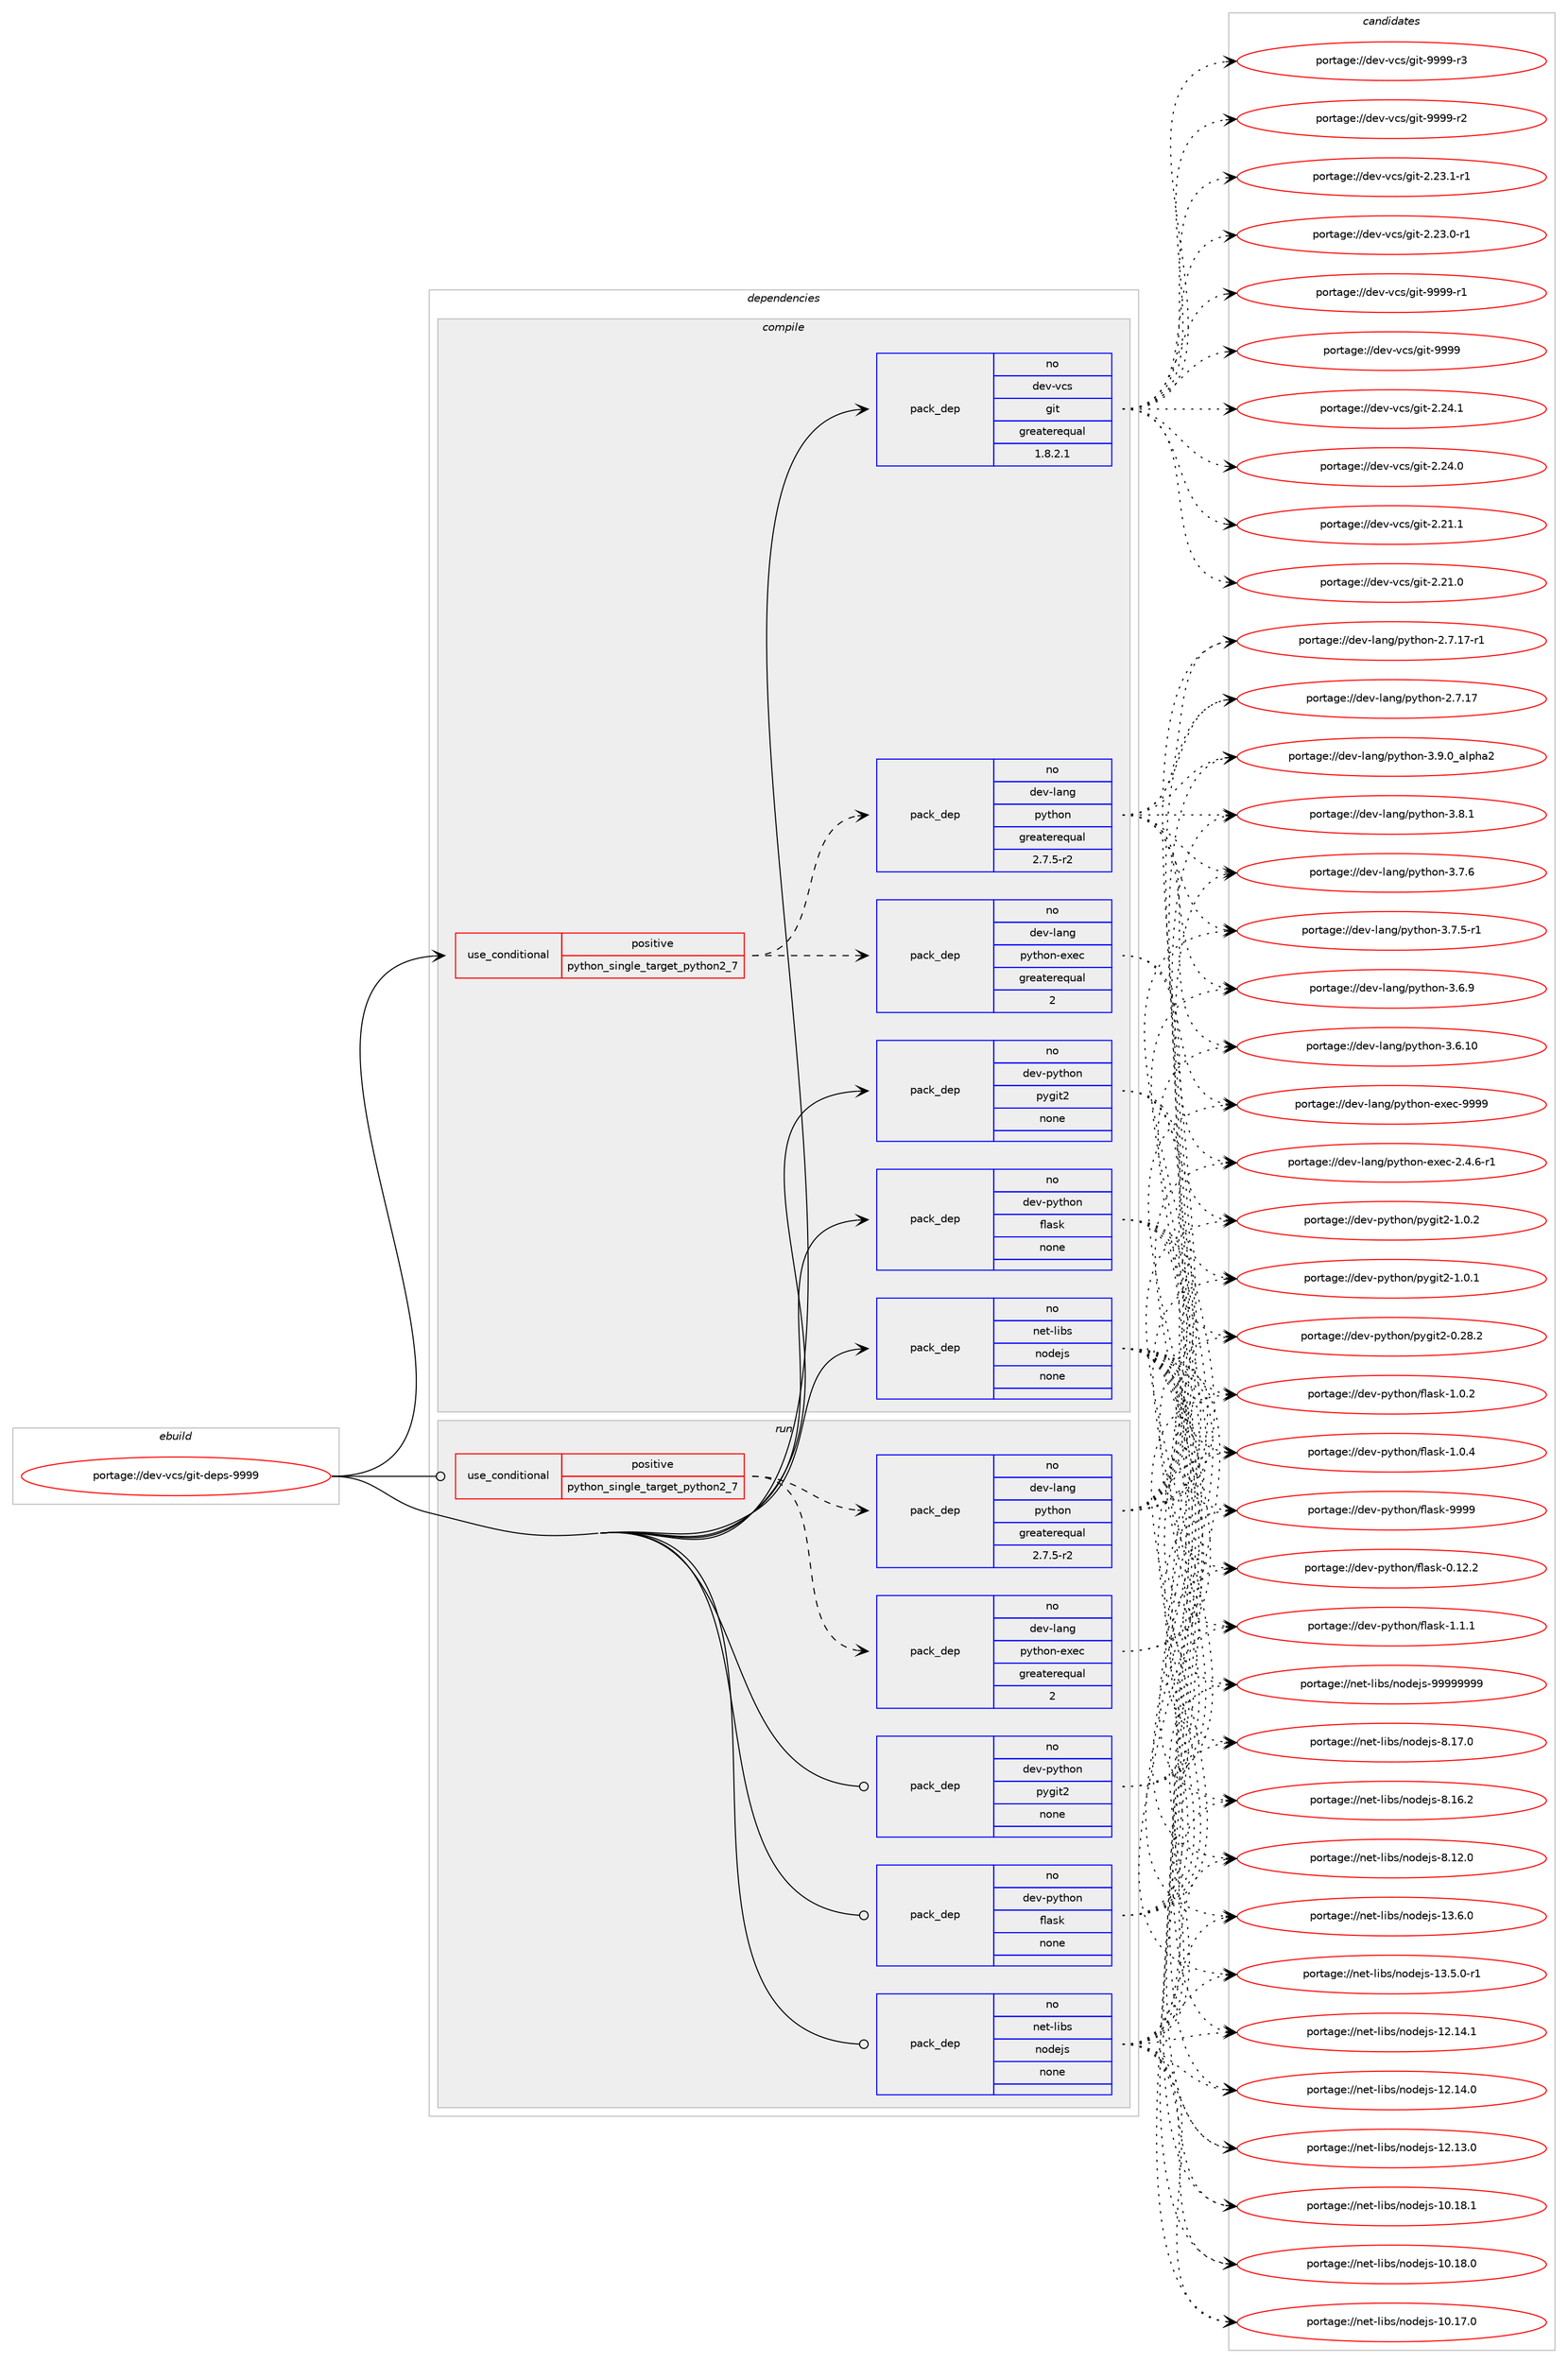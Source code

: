 digraph prolog {

# *************
# Graph options
# *************

newrank=true;
concentrate=true;
compound=true;
graph [rankdir=LR,fontname=Helvetica,fontsize=10,ranksep=1.5];#, ranksep=2.5, nodesep=0.2];
edge  [arrowhead=vee];
node  [fontname=Helvetica,fontsize=10];

# **********
# The ebuild
# **********

subgraph cluster_leftcol {
color=gray;
label=<<i>ebuild</i>>;
id [label="portage://dev-vcs/git-deps-9999", color=red, width=4, href="../dev-vcs/git-deps-9999.svg"];
}

# ****************
# The dependencies
# ****************

subgraph cluster_midcol {
color=gray;
label=<<i>dependencies</i>>;
subgraph cluster_compile {
fillcolor="#eeeeee";
style=filled;
label=<<i>compile</i>>;
subgraph cond60780 {
dependency293822 [label=<<TABLE BORDER="0" CELLBORDER="1" CELLSPACING="0" CELLPADDING="4"><TR><TD ROWSPAN="3" CELLPADDING="10">use_conditional</TD></TR><TR><TD>positive</TD></TR><TR><TD>python_single_target_python2_7</TD></TR></TABLE>>, shape=none, color=red];
subgraph pack228492 {
dependency293823 [label=<<TABLE BORDER="0" CELLBORDER="1" CELLSPACING="0" CELLPADDING="4" WIDTH="220"><TR><TD ROWSPAN="6" CELLPADDING="30">pack_dep</TD></TR><TR><TD WIDTH="110">no</TD></TR><TR><TD>dev-lang</TD></TR><TR><TD>python</TD></TR><TR><TD>greaterequal</TD></TR><TR><TD>2.7.5-r2</TD></TR></TABLE>>, shape=none, color=blue];
}
dependency293822:e -> dependency293823:w [weight=20,style="dashed",arrowhead="vee"];
subgraph pack228493 {
dependency293824 [label=<<TABLE BORDER="0" CELLBORDER="1" CELLSPACING="0" CELLPADDING="4" WIDTH="220"><TR><TD ROWSPAN="6" CELLPADDING="30">pack_dep</TD></TR><TR><TD WIDTH="110">no</TD></TR><TR><TD>dev-lang</TD></TR><TR><TD>python-exec</TD></TR><TR><TD>greaterequal</TD></TR><TR><TD>2</TD></TR></TABLE>>, shape=none, color=blue];
}
dependency293822:e -> dependency293824:w [weight=20,style="dashed",arrowhead="vee"];
}
id:e -> dependency293822:w [weight=20,style="solid",arrowhead="vee"];
subgraph pack228494 {
dependency293825 [label=<<TABLE BORDER="0" CELLBORDER="1" CELLSPACING="0" CELLPADDING="4" WIDTH="220"><TR><TD ROWSPAN="6" CELLPADDING="30">pack_dep</TD></TR><TR><TD WIDTH="110">no</TD></TR><TR><TD>dev-python</TD></TR><TR><TD>flask</TD></TR><TR><TD>none</TD></TR><TR><TD></TD></TR></TABLE>>, shape=none, color=blue];
}
id:e -> dependency293825:w [weight=20,style="solid",arrowhead="vee"];
subgraph pack228495 {
dependency293826 [label=<<TABLE BORDER="0" CELLBORDER="1" CELLSPACING="0" CELLPADDING="4" WIDTH="220"><TR><TD ROWSPAN="6" CELLPADDING="30">pack_dep</TD></TR><TR><TD WIDTH="110">no</TD></TR><TR><TD>dev-python</TD></TR><TR><TD>pygit2</TD></TR><TR><TD>none</TD></TR><TR><TD></TD></TR></TABLE>>, shape=none, color=blue];
}
id:e -> dependency293826:w [weight=20,style="solid",arrowhead="vee"];
subgraph pack228496 {
dependency293827 [label=<<TABLE BORDER="0" CELLBORDER="1" CELLSPACING="0" CELLPADDING="4" WIDTH="220"><TR><TD ROWSPAN="6" CELLPADDING="30">pack_dep</TD></TR><TR><TD WIDTH="110">no</TD></TR><TR><TD>dev-vcs</TD></TR><TR><TD>git</TD></TR><TR><TD>greaterequal</TD></TR><TR><TD>1.8.2.1</TD></TR></TABLE>>, shape=none, color=blue];
}
id:e -> dependency293827:w [weight=20,style="solid",arrowhead="vee"];
subgraph pack228497 {
dependency293828 [label=<<TABLE BORDER="0" CELLBORDER="1" CELLSPACING="0" CELLPADDING="4" WIDTH="220"><TR><TD ROWSPAN="6" CELLPADDING="30">pack_dep</TD></TR><TR><TD WIDTH="110">no</TD></TR><TR><TD>net-libs</TD></TR><TR><TD>nodejs</TD></TR><TR><TD>none</TD></TR><TR><TD></TD></TR></TABLE>>, shape=none, color=blue];
}
id:e -> dependency293828:w [weight=20,style="solid",arrowhead="vee"];
}
subgraph cluster_compileandrun {
fillcolor="#eeeeee";
style=filled;
label=<<i>compile and run</i>>;
}
subgraph cluster_run {
fillcolor="#eeeeee";
style=filled;
label=<<i>run</i>>;
subgraph cond60781 {
dependency293829 [label=<<TABLE BORDER="0" CELLBORDER="1" CELLSPACING="0" CELLPADDING="4"><TR><TD ROWSPAN="3" CELLPADDING="10">use_conditional</TD></TR><TR><TD>positive</TD></TR><TR><TD>python_single_target_python2_7</TD></TR></TABLE>>, shape=none, color=red];
subgraph pack228498 {
dependency293830 [label=<<TABLE BORDER="0" CELLBORDER="1" CELLSPACING="0" CELLPADDING="4" WIDTH="220"><TR><TD ROWSPAN="6" CELLPADDING="30">pack_dep</TD></TR><TR><TD WIDTH="110">no</TD></TR><TR><TD>dev-lang</TD></TR><TR><TD>python</TD></TR><TR><TD>greaterequal</TD></TR><TR><TD>2.7.5-r2</TD></TR></TABLE>>, shape=none, color=blue];
}
dependency293829:e -> dependency293830:w [weight=20,style="dashed",arrowhead="vee"];
subgraph pack228499 {
dependency293831 [label=<<TABLE BORDER="0" CELLBORDER="1" CELLSPACING="0" CELLPADDING="4" WIDTH="220"><TR><TD ROWSPAN="6" CELLPADDING="30">pack_dep</TD></TR><TR><TD WIDTH="110">no</TD></TR><TR><TD>dev-lang</TD></TR><TR><TD>python-exec</TD></TR><TR><TD>greaterequal</TD></TR><TR><TD>2</TD></TR></TABLE>>, shape=none, color=blue];
}
dependency293829:e -> dependency293831:w [weight=20,style="dashed",arrowhead="vee"];
}
id:e -> dependency293829:w [weight=20,style="solid",arrowhead="odot"];
subgraph pack228500 {
dependency293832 [label=<<TABLE BORDER="0" CELLBORDER="1" CELLSPACING="0" CELLPADDING="4" WIDTH="220"><TR><TD ROWSPAN="6" CELLPADDING="30">pack_dep</TD></TR><TR><TD WIDTH="110">no</TD></TR><TR><TD>dev-python</TD></TR><TR><TD>flask</TD></TR><TR><TD>none</TD></TR><TR><TD></TD></TR></TABLE>>, shape=none, color=blue];
}
id:e -> dependency293832:w [weight=20,style="solid",arrowhead="odot"];
subgraph pack228501 {
dependency293833 [label=<<TABLE BORDER="0" CELLBORDER="1" CELLSPACING="0" CELLPADDING="4" WIDTH="220"><TR><TD ROWSPAN="6" CELLPADDING="30">pack_dep</TD></TR><TR><TD WIDTH="110">no</TD></TR><TR><TD>dev-python</TD></TR><TR><TD>pygit2</TD></TR><TR><TD>none</TD></TR><TR><TD></TD></TR></TABLE>>, shape=none, color=blue];
}
id:e -> dependency293833:w [weight=20,style="solid",arrowhead="odot"];
subgraph pack228502 {
dependency293834 [label=<<TABLE BORDER="0" CELLBORDER="1" CELLSPACING="0" CELLPADDING="4" WIDTH="220"><TR><TD ROWSPAN="6" CELLPADDING="30">pack_dep</TD></TR><TR><TD WIDTH="110">no</TD></TR><TR><TD>net-libs</TD></TR><TR><TD>nodejs</TD></TR><TR><TD>none</TD></TR><TR><TD></TD></TR></TABLE>>, shape=none, color=blue];
}
id:e -> dependency293834:w [weight=20,style="solid",arrowhead="odot"];
}
}

# **************
# The candidates
# **************

subgraph cluster_choices {
rank=same;
color=gray;
label=<<i>candidates</i>>;

subgraph choice228492 {
color=black;
nodesep=1;
choice10010111845108971101034711212111610411111045514657464895971081121049750 [label="portage://dev-lang/python-3.9.0_alpha2", color=red, width=4,href="../dev-lang/python-3.9.0_alpha2.svg"];
choice100101118451089711010347112121116104111110455146564649 [label="portage://dev-lang/python-3.8.1", color=red, width=4,href="../dev-lang/python-3.8.1.svg"];
choice100101118451089711010347112121116104111110455146554654 [label="portage://dev-lang/python-3.7.6", color=red, width=4,href="../dev-lang/python-3.7.6.svg"];
choice1001011184510897110103471121211161041111104551465546534511449 [label="portage://dev-lang/python-3.7.5-r1", color=red, width=4,href="../dev-lang/python-3.7.5-r1.svg"];
choice100101118451089711010347112121116104111110455146544657 [label="portage://dev-lang/python-3.6.9", color=red, width=4,href="../dev-lang/python-3.6.9.svg"];
choice10010111845108971101034711212111610411111045514654464948 [label="portage://dev-lang/python-3.6.10", color=red, width=4,href="../dev-lang/python-3.6.10.svg"];
choice100101118451089711010347112121116104111110455046554649554511449 [label="portage://dev-lang/python-2.7.17-r1", color=red, width=4,href="../dev-lang/python-2.7.17-r1.svg"];
choice10010111845108971101034711212111610411111045504655464955 [label="portage://dev-lang/python-2.7.17", color=red, width=4,href="../dev-lang/python-2.7.17.svg"];
dependency293823:e -> choice10010111845108971101034711212111610411111045514657464895971081121049750:w [style=dotted,weight="100"];
dependency293823:e -> choice100101118451089711010347112121116104111110455146564649:w [style=dotted,weight="100"];
dependency293823:e -> choice100101118451089711010347112121116104111110455146554654:w [style=dotted,weight="100"];
dependency293823:e -> choice1001011184510897110103471121211161041111104551465546534511449:w [style=dotted,weight="100"];
dependency293823:e -> choice100101118451089711010347112121116104111110455146544657:w [style=dotted,weight="100"];
dependency293823:e -> choice10010111845108971101034711212111610411111045514654464948:w [style=dotted,weight="100"];
dependency293823:e -> choice100101118451089711010347112121116104111110455046554649554511449:w [style=dotted,weight="100"];
dependency293823:e -> choice10010111845108971101034711212111610411111045504655464955:w [style=dotted,weight="100"];
}
subgraph choice228493 {
color=black;
nodesep=1;
choice10010111845108971101034711212111610411111045101120101994557575757 [label="portage://dev-lang/python-exec-9999", color=red, width=4,href="../dev-lang/python-exec-9999.svg"];
choice10010111845108971101034711212111610411111045101120101994550465246544511449 [label="portage://dev-lang/python-exec-2.4.6-r1", color=red, width=4,href="../dev-lang/python-exec-2.4.6-r1.svg"];
dependency293824:e -> choice10010111845108971101034711212111610411111045101120101994557575757:w [style=dotted,weight="100"];
dependency293824:e -> choice10010111845108971101034711212111610411111045101120101994550465246544511449:w [style=dotted,weight="100"];
}
subgraph choice228494 {
color=black;
nodesep=1;
choice1001011184511212111610411111047102108971151074557575757 [label="portage://dev-python/flask-9999", color=red, width=4,href="../dev-python/flask-9999.svg"];
choice100101118451121211161041111104710210897115107454946494649 [label="portage://dev-python/flask-1.1.1", color=red, width=4,href="../dev-python/flask-1.1.1.svg"];
choice100101118451121211161041111104710210897115107454946484652 [label="portage://dev-python/flask-1.0.4", color=red, width=4,href="../dev-python/flask-1.0.4.svg"];
choice100101118451121211161041111104710210897115107454946484650 [label="portage://dev-python/flask-1.0.2", color=red, width=4,href="../dev-python/flask-1.0.2.svg"];
choice10010111845112121116104111110471021089711510745484649504650 [label="portage://dev-python/flask-0.12.2", color=red, width=4,href="../dev-python/flask-0.12.2.svg"];
dependency293825:e -> choice1001011184511212111610411111047102108971151074557575757:w [style=dotted,weight="100"];
dependency293825:e -> choice100101118451121211161041111104710210897115107454946494649:w [style=dotted,weight="100"];
dependency293825:e -> choice100101118451121211161041111104710210897115107454946484652:w [style=dotted,weight="100"];
dependency293825:e -> choice100101118451121211161041111104710210897115107454946484650:w [style=dotted,weight="100"];
dependency293825:e -> choice10010111845112121116104111110471021089711510745484649504650:w [style=dotted,weight="100"];
}
subgraph choice228495 {
color=black;
nodesep=1;
choice100101118451121211161041111104711212110310511650454946484650 [label="portage://dev-python/pygit2-1.0.2", color=red, width=4,href="../dev-python/pygit2-1.0.2.svg"];
choice100101118451121211161041111104711212110310511650454946484649 [label="portage://dev-python/pygit2-1.0.1", color=red, width=4,href="../dev-python/pygit2-1.0.1.svg"];
choice10010111845112121116104111110471121211031051165045484650564650 [label="portage://dev-python/pygit2-0.28.2", color=red, width=4,href="../dev-python/pygit2-0.28.2.svg"];
dependency293826:e -> choice100101118451121211161041111104711212110310511650454946484650:w [style=dotted,weight="100"];
dependency293826:e -> choice100101118451121211161041111104711212110310511650454946484649:w [style=dotted,weight="100"];
dependency293826:e -> choice10010111845112121116104111110471121211031051165045484650564650:w [style=dotted,weight="100"];
}
subgraph choice228496 {
color=black;
nodesep=1;
choice10010111845118991154710310511645575757574511451 [label="portage://dev-vcs/git-9999-r3", color=red, width=4,href="../dev-vcs/git-9999-r3.svg"];
choice10010111845118991154710310511645575757574511450 [label="portage://dev-vcs/git-9999-r2", color=red, width=4,href="../dev-vcs/git-9999-r2.svg"];
choice10010111845118991154710310511645575757574511449 [label="portage://dev-vcs/git-9999-r1", color=red, width=4,href="../dev-vcs/git-9999-r1.svg"];
choice1001011184511899115471031051164557575757 [label="portage://dev-vcs/git-9999", color=red, width=4,href="../dev-vcs/git-9999.svg"];
choice10010111845118991154710310511645504650524649 [label="portage://dev-vcs/git-2.24.1", color=red, width=4,href="../dev-vcs/git-2.24.1.svg"];
choice10010111845118991154710310511645504650524648 [label="portage://dev-vcs/git-2.24.0", color=red, width=4,href="../dev-vcs/git-2.24.0.svg"];
choice100101118451189911547103105116455046505146494511449 [label="portage://dev-vcs/git-2.23.1-r1", color=red, width=4,href="../dev-vcs/git-2.23.1-r1.svg"];
choice100101118451189911547103105116455046505146484511449 [label="portage://dev-vcs/git-2.23.0-r1", color=red, width=4,href="../dev-vcs/git-2.23.0-r1.svg"];
choice10010111845118991154710310511645504650494649 [label="portage://dev-vcs/git-2.21.1", color=red, width=4,href="../dev-vcs/git-2.21.1.svg"];
choice10010111845118991154710310511645504650494648 [label="portage://dev-vcs/git-2.21.0", color=red, width=4,href="../dev-vcs/git-2.21.0.svg"];
dependency293827:e -> choice10010111845118991154710310511645575757574511451:w [style=dotted,weight="100"];
dependency293827:e -> choice10010111845118991154710310511645575757574511450:w [style=dotted,weight="100"];
dependency293827:e -> choice10010111845118991154710310511645575757574511449:w [style=dotted,weight="100"];
dependency293827:e -> choice1001011184511899115471031051164557575757:w [style=dotted,weight="100"];
dependency293827:e -> choice10010111845118991154710310511645504650524649:w [style=dotted,weight="100"];
dependency293827:e -> choice10010111845118991154710310511645504650524648:w [style=dotted,weight="100"];
dependency293827:e -> choice100101118451189911547103105116455046505146494511449:w [style=dotted,weight="100"];
dependency293827:e -> choice100101118451189911547103105116455046505146484511449:w [style=dotted,weight="100"];
dependency293827:e -> choice10010111845118991154710310511645504650494649:w [style=dotted,weight="100"];
dependency293827:e -> choice10010111845118991154710310511645504650494648:w [style=dotted,weight="100"];
}
subgraph choice228497 {
color=black;
nodesep=1;
choice110101116451081059811547110111100101106115455757575757575757 [label="portage://net-libs/nodejs-99999999", color=red, width=4,href="../net-libs/nodejs-99999999.svg"];
choice11010111645108105981154711011110010110611545564649554648 [label="portage://net-libs/nodejs-8.17.0", color=red, width=4,href="../net-libs/nodejs-8.17.0.svg"];
choice11010111645108105981154711011110010110611545564649544650 [label="portage://net-libs/nodejs-8.16.2", color=red, width=4,href="../net-libs/nodejs-8.16.2.svg"];
choice11010111645108105981154711011110010110611545564649504648 [label="portage://net-libs/nodejs-8.12.0", color=red, width=4,href="../net-libs/nodejs-8.12.0.svg"];
choice11010111645108105981154711011110010110611545495146544648 [label="portage://net-libs/nodejs-13.6.0", color=red, width=4,href="../net-libs/nodejs-13.6.0.svg"];
choice110101116451081059811547110111100101106115454951465346484511449 [label="portage://net-libs/nodejs-13.5.0-r1", color=red, width=4,href="../net-libs/nodejs-13.5.0-r1.svg"];
choice1101011164510810598115471101111001011061154549504649524649 [label="portage://net-libs/nodejs-12.14.1", color=red, width=4,href="../net-libs/nodejs-12.14.1.svg"];
choice1101011164510810598115471101111001011061154549504649524648 [label="portage://net-libs/nodejs-12.14.0", color=red, width=4,href="../net-libs/nodejs-12.14.0.svg"];
choice1101011164510810598115471101111001011061154549504649514648 [label="portage://net-libs/nodejs-12.13.0", color=red, width=4,href="../net-libs/nodejs-12.13.0.svg"];
choice1101011164510810598115471101111001011061154549484649564649 [label="portage://net-libs/nodejs-10.18.1", color=red, width=4,href="../net-libs/nodejs-10.18.1.svg"];
choice1101011164510810598115471101111001011061154549484649564648 [label="portage://net-libs/nodejs-10.18.0", color=red, width=4,href="../net-libs/nodejs-10.18.0.svg"];
choice1101011164510810598115471101111001011061154549484649554648 [label="portage://net-libs/nodejs-10.17.0", color=red, width=4,href="../net-libs/nodejs-10.17.0.svg"];
dependency293828:e -> choice110101116451081059811547110111100101106115455757575757575757:w [style=dotted,weight="100"];
dependency293828:e -> choice11010111645108105981154711011110010110611545564649554648:w [style=dotted,weight="100"];
dependency293828:e -> choice11010111645108105981154711011110010110611545564649544650:w [style=dotted,weight="100"];
dependency293828:e -> choice11010111645108105981154711011110010110611545564649504648:w [style=dotted,weight="100"];
dependency293828:e -> choice11010111645108105981154711011110010110611545495146544648:w [style=dotted,weight="100"];
dependency293828:e -> choice110101116451081059811547110111100101106115454951465346484511449:w [style=dotted,weight="100"];
dependency293828:e -> choice1101011164510810598115471101111001011061154549504649524649:w [style=dotted,weight="100"];
dependency293828:e -> choice1101011164510810598115471101111001011061154549504649524648:w [style=dotted,weight="100"];
dependency293828:e -> choice1101011164510810598115471101111001011061154549504649514648:w [style=dotted,weight="100"];
dependency293828:e -> choice1101011164510810598115471101111001011061154549484649564649:w [style=dotted,weight="100"];
dependency293828:e -> choice1101011164510810598115471101111001011061154549484649564648:w [style=dotted,weight="100"];
dependency293828:e -> choice1101011164510810598115471101111001011061154549484649554648:w [style=dotted,weight="100"];
}
subgraph choice228498 {
color=black;
nodesep=1;
choice10010111845108971101034711212111610411111045514657464895971081121049750 [label="portage://dev-lang/python-3.9.0_alpha2", color=red, width=4,href="../dev-lang/python-3.9.0_alpha2.svg"];
choice100101118451089711010347112121116104111110455146564649 [label="portage://dev-lang/python-3.8.1", color=red, width=4,href="../dev-lang/python-3.8.1.svg"];
choice100101118451089711010347112121116104111110455146554654 [label="portage://dev-lang/python-3.7.6", color=red, width=4,href="../dev-lang/python-3.7.6.svg"];
choice1001011184510897110103471121211161041111104551465546534511449 [label="portage://dev-lang/python-3.7.5-r1", color=red, width=4,href="../dev-lang/python-3.7.5-r1.svg"];
choice100101118451089711010347112121116104111110455146544657 [label="portage://dev-lang/python-3.6.9", color=red, width=4,href="../dev-lang/python-3.6.9.svg"];
choice10010111845108971101034711212111610411111045514654464948 [label="portage://dev-lang/python-3.6.10", color=red, width=4,href="../dev-lang/python-3.6.10.svg"];
choice100101118451089711010347112121116104111110455046554649554511449 [label="portage://dev-lang/python-2.7.17-r1", color=red, width=4,href="../dev-lang/python-2.7.17-r1.svg"];
choice10010111845108971101034711212111610411111045504655464955 [label="portage://dev-lang/python-2.7.17", color=red, width=4,href="../dev-lang/python-2.7.17.svg"];
dependency293830:e -> choice10010111845108971101034711212111610411111045514657464895971081121049750:w [style=dotted,weight="100"];
dependency293830:e -> choice100101118451089711010347112121116104111110455146564649:w [style=dotted,weight="100"];
dependency293830:e -> choice100101118451089711010347112121116104111110455146554654:w [style=dotted,weight="100"];
dependency293830:e -> choice1001011184510897110103471121211161041111104551465546534511449:w [style=dotted,weight="100"];
dependency293830:e -> choice100101118451089711010347112121116104111110455146544657:w [style=dotted,weight="100"];
dependency293830:e -> choice10010111845108971101034711212111610411111045514654464948:w [style=dotted,weight="100"];
dependency293830:e -> choice100101118451089711010347112121116104111110455046554649554511449:w [style=dotted,weight="100"];
dependency293830:e -> choice10010111845108971101034711212111610411111045504655464955:w [style=dotted,weight="100"];
}
subgraph choice228499 {
color=black;
nodesep=1;
choice10010111845108971101034711212111610411111045101120101994557575757 [label="portage://dev-lang/python-exec-9999", color=red, width=4,href="../dev-lang/python-exec-9999.svg"];
choice10010111845108971101034711212111610411111045101120101994550465246544511449 [label="portage://dev-lang/python-exec-2.4.6-r1", color=red, width=4,href="../dev-lang/python-exec-2.4.6-r1.svg"];
dependency293831:e -> choice10010111845108971101034711212111610411111045101120101994557575757:w [style=dotted,weight="100"];
dependency293831:e -> choice10010111845108971101034711212111610411111045101120101994550465246544511449:w [style=dotted,weight="100"];
}
subgraph choice228500 {
color=black;
nodesep=1;
choice1001011184511212111610411111047102108971151074557575757 [label="portage://dev-python/flask-9999", color=red, width=4,href="../dev-python/flask-9999.svg"];
choice100101118451121211161041111104710210897115107454946494649 [label="portage://dev-python/flask-1.1.1", color=red, width=4,href="../dev-python/flask-1.1.1.svg"];
choice100101118451121211161041111104710210897115107454946484652 [label="portage://dev-python/flask-1.0.4", color=red, width=4,href="../dev-python/flask-1.0.4.svg"];
choice100101118451121211161041111104710210897115107454946484650 [label="portage://dev-python/flask-1.0.2", color=red, width=4,href="../dev-python/flask-1.0.2.svg"];
choice10010111845112121116104111110471021089711510745484649504650 [label="portage://dev-python/flask-0.12.2", color=red, width=4,href="../dev-python/flask-0.12.2.svg"];
dependency293832:e -> choice1001011184511212111610411111047102108971151074557575757:w [style=dotted,weight="100"];
dependency293832:e -> choice100101118451121211161041111104710210897115107454946494649:w [style=dotted,weight="100"];
dependency293832:e -> choice100101118451121211161041111104710210897115107454946484652:w [style=dotted,weight="100"];
dependency293832:e -> choice100101118451121211161041111104710210897115107454946484650:w [style=dotted,weight="100"];
dependency293832:e -> choice10010111845112121116104111110471021089711510745484649504650:w [style=dotted,weight="100"];
}
subgraph choice228501 {
color=black;
nodesep=1;
choice100101118451121211161041111104711212110310511650454946484650 [label="portage://dev-python/pygit2-1.0.2", color=red, width=4,href="../dev-python/pygit2-1.0.2.svg"];
choice100101118451121211161041111104711212110310511650454946484649 [label="portage://dev-python/pygit2-1.0.1", color=red, width=4,href="../dev-python/pygit2-1.0.1.svg"];
choice10010111845112121116104111110471121211031051165045484650564650 [label="portage://dev-python/pygit2-0.28.2", color=red, width=4,href="../dev-python/pygit2-0.28.2.svg"];
dependency293833:e -> choice100101118451121211161041111104711212110310511650454946484650:w [style=dotted,weight="100"];
dependency293833:e -> choice100101118451121211161041111104711212110310511650454946484649:w [style=dotted,weight="100"];
dependency293833:e -> choice10010111845112121116104111110471121211031051165045484650564650:w [style=dotted,weight="100"];
}
subgraph choice228502 {
color=black;
nodesep=1;
choice110101116451081059811547110111100101106115455757575757575757 [label="portage://net-libs/nodejs-99999999", color=red, width=4,href="../net-libs/nodejs-99999999.svg"];
choice11010111645108105981154711011110010110611545564649554648 [label="portage://net-libs/nodejs-8.17.0", color=red, width=4,href="../net-libs/nodejs-8.17.0.svg"];
choice11010111645108105981154711011110010110611545564649544650 [label="portage://net-libs/nodejs-8.16.2", color=red, width=4,href="../net-libs/nodejs-8.16.2.svg"];
choice11010111645108105981154711011110010110611545564649504648 [label="portage://net-libs/nodejs-8.12.0", color=red, width=4,href="../net-libs/nodejs-8.12.0.svg"];
choice11010111645108105981154711011110010110611545495146544648 [label="portage://net-libs/nodejs-13.6.0", color=red, width=4,href="../net-libs/nodejs-13.6.0.svg"];
choice110101116451081059811547110111100101106115454951465346484511449 [label="portage://net-libs/nodejs-13.5.0-r1", color=red, width=4,href="../net-libs/nodejs-13.5.0-r1.svg"];
choice1101011164510810598115471101111001011061154549504649524649 [label="portage://net-libs/nodejs-12.14.1", color=red, width=4,href="../net-libs/nodejs-12.14.1.svg"];
choice1101011164510810598115471101111001011061154549504649524648 [label="portage://net-libs/nodejs-12.14.0", color=red, width=4,href="../net-libs/nodejs-12.14.0.svg"];
choice1101011164510810598115471101111001011061154549504649514648 [label="portage://net-libs/nodejs-12.13.0", color=red, width=4,href="../net-libs/nodejs-12.13.0.svg"];
choice1101011164510810598115471101111001011061154549484649564649 [label="portage://net-libs/nodejs-10.18.1", color=red, width=4,href="../net-libs/nodejs-10.18.1.svg"];
choice1101011164510810598115471101111001011061154549484649564648 [label="portage://net-libs/nodejs-10.18.0", color=red, width=4,href="../net-libs/nodejs-10.18.0.svg"];
choice1101011164510810598115471101111001011061154549484649554648 [label="portage://net-libs/nodejs-10.17.0", color=red, width=4,href="../net-libs/nodejs-10.17.0.svg"];
dependency293834:e -> choice110101116451081059811547110111100101106115455757575757575757:w [style=dotted,weight="100"];
dependency293834:e -> choice11010111645108105981154711011110010110611545564649554648:w [style=dotted,weight="100"];
dependency293834:e -> choice11010111645108105981154711011110010110611545564649544650:w [style=dotted,weight="100"];
dependency293834:e -> choice11010111645108105981154711011110010110611545564649504648:w [style=dotted,weight="100"];
dependency293834:e -> choice11010111645108105981154711011110010110611545495146544648:w [style=dotted,weight="100"];
dependency293834:e -> choice110101116451081059811547110111100101106115454951465346484511449:w [style=dotted,weight="100"];
dependency293834:e -> choice1101011164510810598115471101111001011061154549504649524649:w [style=dotted,weight="100"];
dependency293834:e -> choice1101011164510810598115471101111001011061154549504649524648:w [style=dotted,weight="100"];
dependency293834:e -> choice1101011164510810598115471101111001011061154549504649514648:w [style=dotted,weight="100"];
dependency293834:e -> choice1101011164510810598115471101111001011061154549484649564649:w [style=dotted,weight="100"];
dependency293834:e -> choice1101011164510810598115471101111001011061154549484649564648:w [style=dotted,weight="100"];
dependency293834:e -> choice1101011164510810598115471101111001011061154549484649554648:w [style=dotted,weight="100"];
}
}

}
